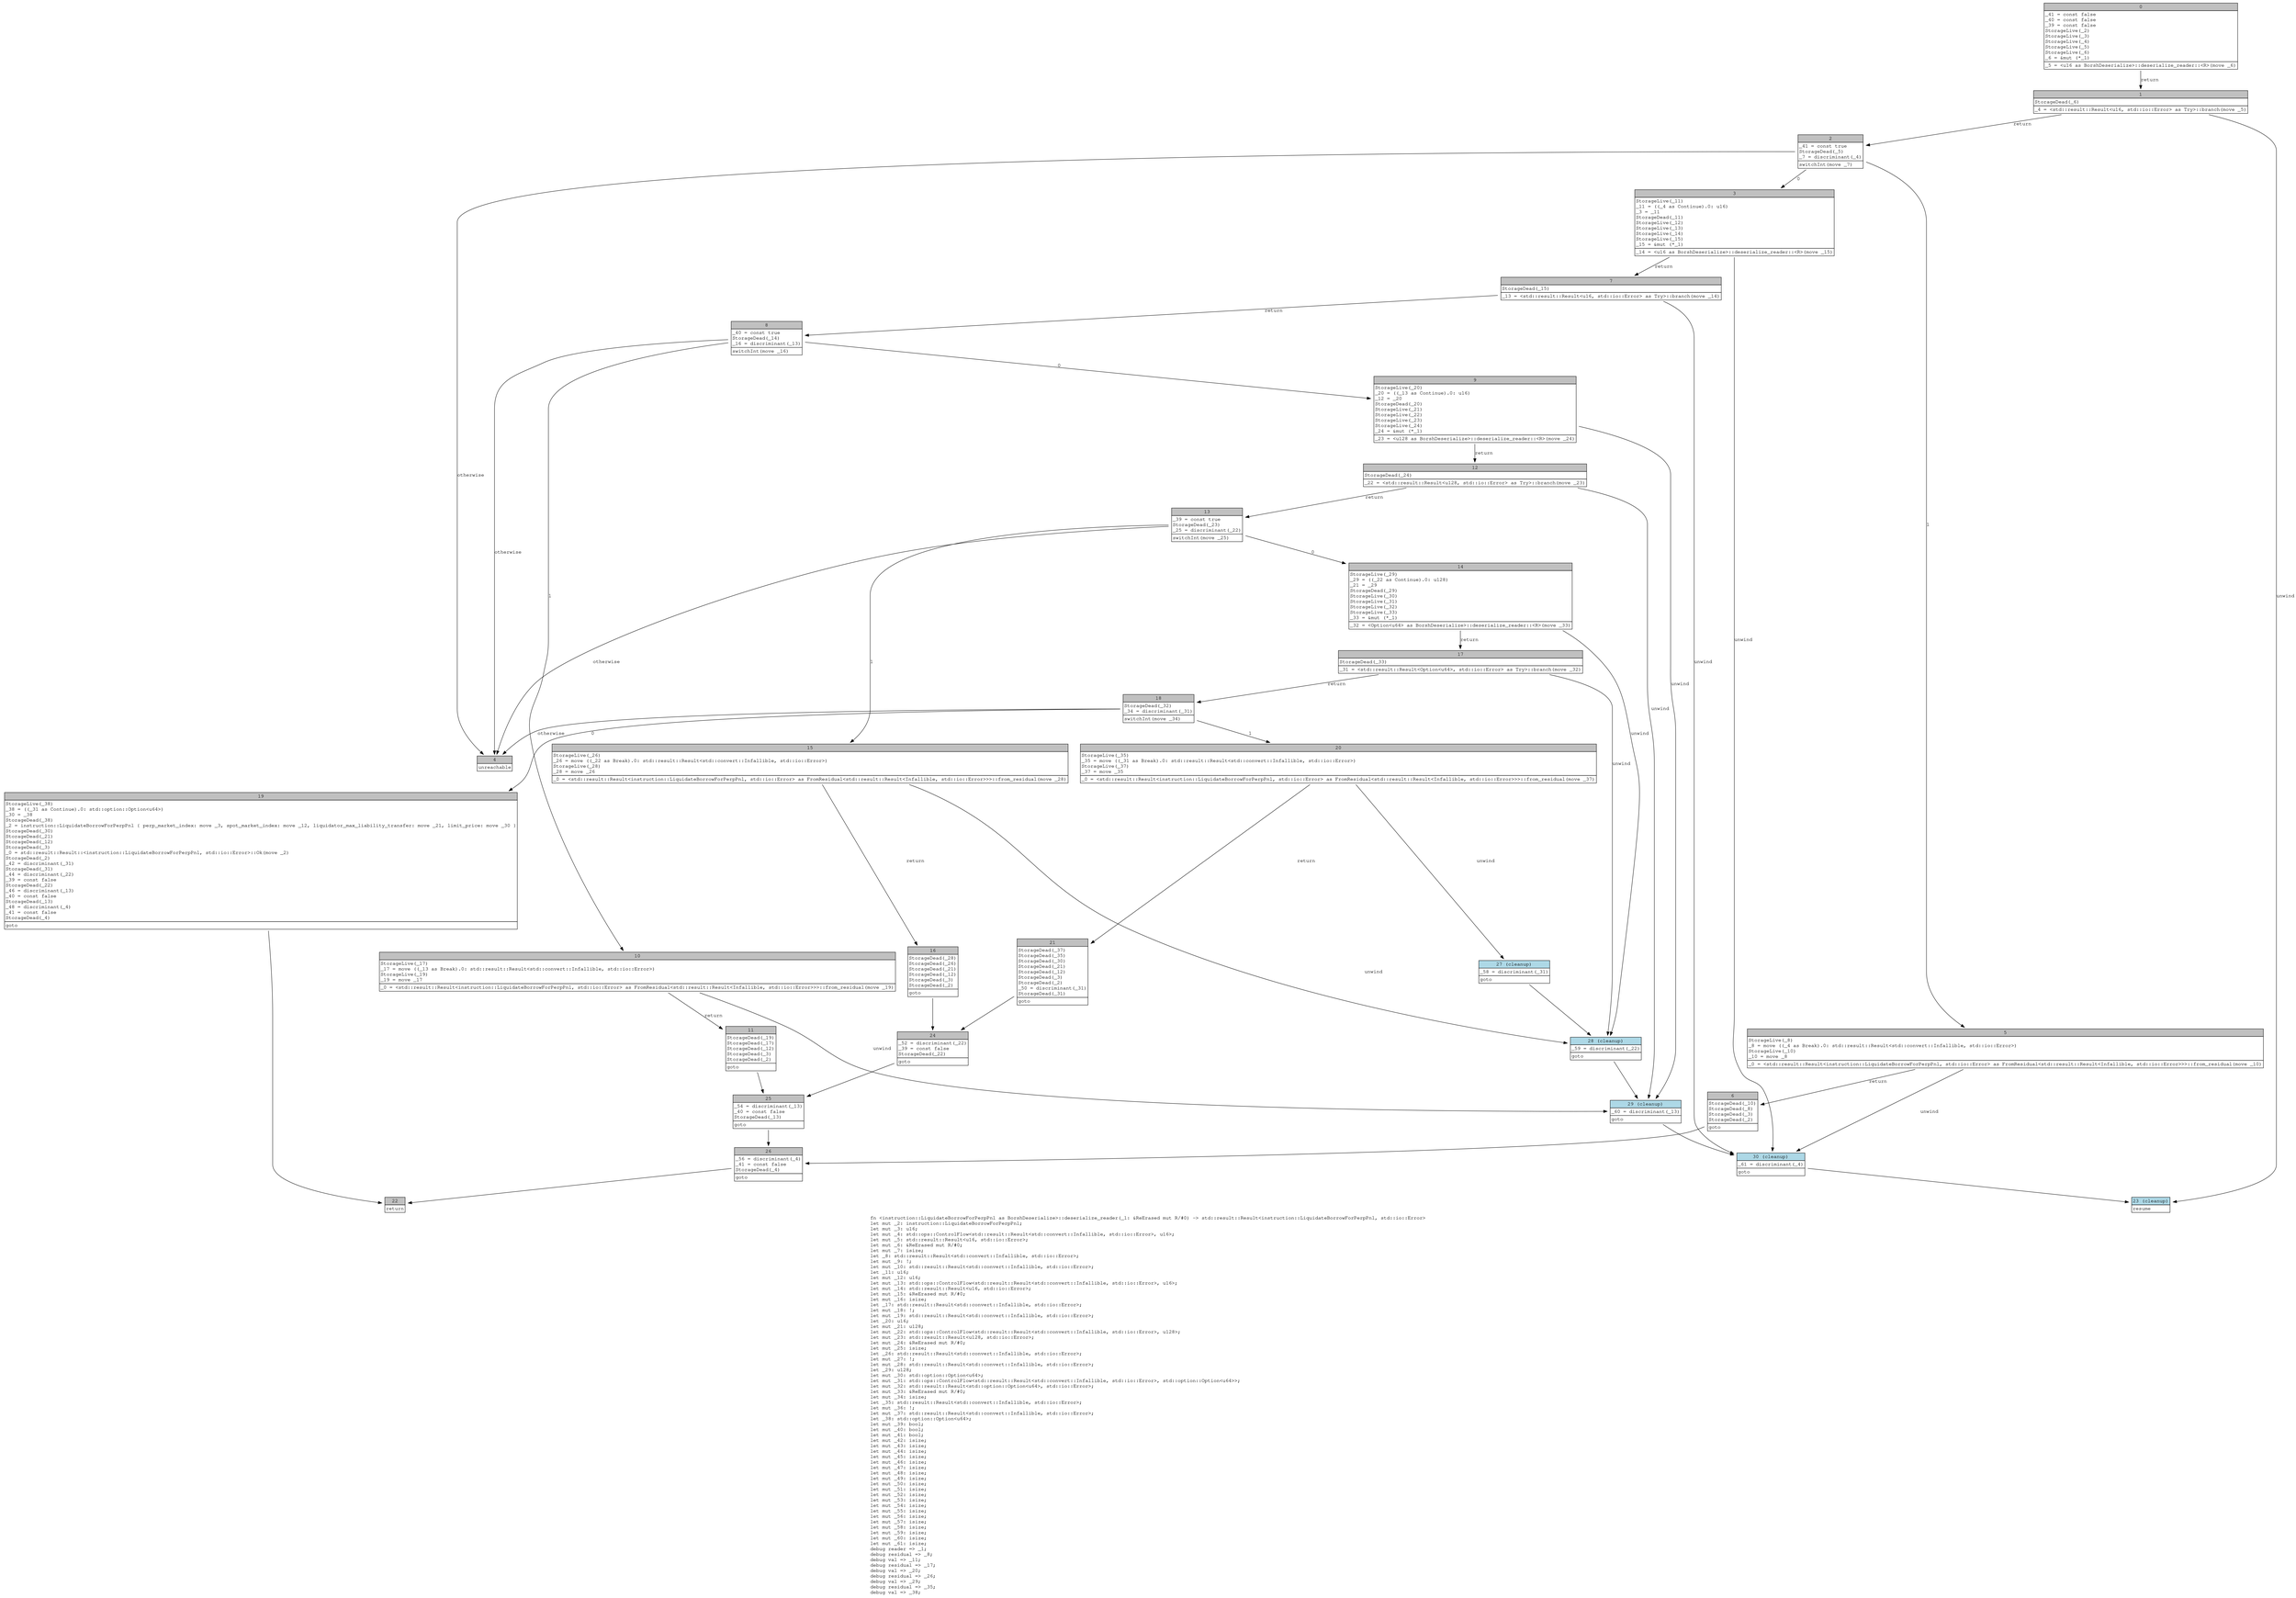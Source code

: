 digraph Mir_0_22782 {
    graph [fontname="Courier, monospace"];
    node [fontname="Courier, monospace"];
    edge [fontname="Courier, monospace"];
    label=<fn &lt;instruction::LiquidateBorrowForPerpPnl as BorshDeserialize&gt;::deserialize_reader(_1: &amp;ReErased mut R/#0) -&gt; std::result::Result&lt;instruction::LiquidateBorrowForPerpPnl, std::io::Error&gt;<br align="left"/>let mut _2: instruction::LiquidateBorrowForPerpPnl;<br align="left"/>let mut _3: u16;<br align="left"/>let mut _4: std::ops::ControlFlow&lt;std::result::Result&lt;std::convert::Infallible, std::io::Error&gt;, u16&gt;;<br align="left"/>let mut _5: std::result::Result&lt;u16, std::io::Error&gt;;<br align="left"/>let mut _6: &amp;ReErased mut R/#0;<br align="left"/>let mut _7: isize;<br align="left"/>let _8: std::result::Result&lt;std::convert::Infallible, std::io::Error&gt;;<br align="left"/>let mut _9: !;<br align="left"/>let mut _10: std::result::Result&lt;std::convert::Infallible, std::io::Error&gt;;<br align="left"/>let _11: u16;<br align="left"/>let mut _12: u16;<br align="left"/>let mut _13: std::ops::ControlFlow&lt;std::result::Result&lt;std::convert::Infallible, std::io::Error&gt;, u16&gt;;<br align="left"/>let mut _14: std::result::Result&lt;u16, std::io::Error&gt;;<br align="left"/>let mut _15: &amp;ReErased mut R/#0;<br align="left"/>let mut _16: isize;<br align="left"/>let _17: std::result::Result&lt;std::convert::Infallible, std::io::Error&gt;;<br align="left"/>let mut _18: !;<br align="left"/>let mut _19: std::result::Result&lt;std::convert::Infallible, std::io::Error&gt;;<br align="left"/>let _20: u16;<br align="left"/>let mut _21: u128;<br align="left"/>let mut _22: std::ops::ControlFlow&lt;std::result::Result&lt;std::convert::Infallible, std::io::Error&gt;, u128&gt;;<br align="left"/>let mut _23: std::result::Result&lt;u128, std::io::Error&gt;;<br align="left"/>let mut _24: &amp;ReErased mut R/#0;<br align="left"/>let mut _25: isize;<br align="left"/>let _26: std::result::Result&lt;std::convert::Infallible, std::io::Error&gt;;<br align="left"/>let mut _27: !;<br align="left"/>let mut _28: std::result::Result&lt;std::convert::Infallible, std::io::Error&gt;;<br align="left"/>let _29: u128;<br align="left"/>let mut _30: std::option::Option&lt;u64&gt;;<br align="left"/>let mut _31: std::ops::ControlFlow&lt;std::result::Result&lt;std::convert::Infallible, std::io::Error&gt;, std::option::Option&lt;u64&gt;&gt;;<br align="left"/>let mut _32: std::result::Result&lt;std::option::Option&lt;u64&gt;, std::io::Error&gt;;<br align="left"/>let mut _33: &amp;ReErased mut R/#0;<br align="left"/>let mut _34: isize;<br align="left"/>let _35: std::result::Result&lt;std::convert::Infallible, std::io::Error&gt;;<br align="left"/>let mut _36: !;<br align="left"/>let mut _37: std::result::Result&lt;std::convert::Infallible, std::io::Error&gt;;<br align="left"/>let _38: std::option::Option&lt;u64&gt;;<br align="left"/>let mut _39: bool;<br align="left"/>let mut _40: bool;<br align="left"/>let mut _41: bool;<br align="left"/>let mut _42: isize;<br align="left"/>let mut _43: isize;<br align="left"/>let mut _44: isize;<br align="left"/>let mut _45: isize;<br align="left"/>let mut _46: isize;<br align="left"/>let mut _47: isize;<br align="left"/>let mut _48: isize;<br align="left"/>let mut _49: isize;<br align="left"/>let mut _50: isize;<br align="left"/>let mut _51: isize;<br align="left"/>let mut _52: isize;<br align="left"/>let mut _53: isize;<br align="left"/>let mut _54: isize;<br align="left"/>let mut _55: isize;<br align="left"/>let mut _56: isize;<br align="left"/>let mut _57: isize;<br align="left"/>let mut _58: isize;<br align="left"/>let mut _59: isize;<br align="left"/>let mut _60: isize;<br align="left"/>let mut _61: isize;<br align="left"/>debug reader =&gt; _1;<br align="left"/>debug residual =&gt; _8;<br align="left"/>debug val =&gt; _11;<br align="left"/>debug residual =&gt; _17;<br align="left"/>debug val =&gt; _20;<br align="left"/>debug residual =&gt; _26;<br align="left"/>debug val =&gt; _29;<br align="left"/>debug residual =&gt; _35;<br align="left"/>debug val =&gt; _38;<br align="left"/>>;
    bb0__0_22782 [shape="none", label=<<table border="0" cellborder="1" cellspacing="0"><tr><td bgcolor="gray" align="center" colspan="1">0</td></tr><tr><td align="left" balign="left">_41 = const false<br/>_40 = const false<br/>_39 = const false<br/>StorageLive(_2)<br/>StorageLive(_3)<br/>StorageLive(_4)<br/>StorageLive(_5)<br/>StorageLive(_6)<br/>_6 = &amp;mut (*_1)<br/></td></tr><tr><td align="left">_5 = &lt;u16 as BorshDeserialize&gt;::deserialize_reader::&lt;R&gt;(move _6)</td></tr></table>>];
    bb1__0_22782 [shape="none", label=<<table border="0" cellborder="1" cellspacing="0"><tr><td bgcolor="gray" align="center" colspan="1">1</td></tr><tr><td align="left" balign="left">StorageDead(_6)<br/></td></tr><tr><td align="left">_4 = &lt;std::result::Result&lt;u16, std::io::Error&gt; as Try&gt;::branch(move _5)</td></tr></table>>];
    bb2__0_22782 [shape="none", label=<<table border="0" cellborder="1" cellspacing="0"><tr><td bgcolor="gray" align="center" colspan="1">2</td></tr><tr><td align="left" balign="left">_41 = const true<br/>StorageDead(_5)<br/>_7 = discriminant(_4)<br/></td></tr><tr><td align="left">switchInt(move _7)</td></tr></table>>];
    bb3__0_22782 [shape="none", label=<<table border="0" cellborder="1" cellspacing="0"><tr><td bgcolor="gray" align="center" colspan="1">3</td></tr><tr><td align="left" balign="left">StorageLive(_11)<br/>_11 = ((_4 as Continue).0: u16)<br/>_3 = _11<br/>StorageDead(_11)<br/>StorageLive(_12)<br/>StorageLive(_13)<br/>StorageLive(_14)<br/>StorageLive(_15)<br/>_15 = &amp;mut (*_1)<br/></td></tr><tr><td align="left">_14 = &lt;u16 as BorshDeserialize&gt;::deserialize_reader::&lt;R&gt;(move _15)</td></tr></table>>];
    bb4__0_22782 [shape="none", label=<<table border="0" cellborder="1" cellspacing="0"><tr><td bgcolor="gray" align="center" colspan="1">4</td></tr><tr><td align="left">unreachable</td></tr></table>>];
    bb5__0_22782 [shape="none", label=<<table border="0" cellborder="1" cellspacing="0"><tr><td bgcolor="gray" align="center" colspan="1">5</td></tr><tr><td align="left" balign="left">StorageLive(_8)<br/>_8 = move ((_4 as Break).0: std::result::Result&lt;std::convert::Infallible, std::io::Error&gt;)<br/>StorageLive(_10)<br/>_10 = move _8<br/></td></tr><tr><td align="left">_0 = &lt;std::result::Result&lt;instruction::LiquidateBorrowForPerpPnl, std::io::Error&gt; as FromResidual&lt;std::result::Result&lt;Infallible, std::io::Error&gt;&gt;&gt;::from_residual(move _10)</td></tr></table>>];
    bb6__0_22782 [shape="none", label=<<table border="0" cellborder="1" cellspacing="0"><tr><td bgcolor="gray" align="center" colspan="1">6</td></tr><tr><td align="left" balign="left">StorageDead(_10)<br/>StorageDead(_8)<br/>StorageDead(_3)<br/>StorageDead(_2)<br/></td></tr><tr><td align="left">goto</td></tr></table>>];
    bb7__0_22782 [shape="none", label=<<table border="0" cellborder="1" cellspacing="0"><tr><td bgcolor="gray" align="center" colspan="1">7</td></tr><tr><td align="left" balign="left">StorageDead(_15)<br/></td></tr><tr><td align="left">_13 = &lt;std::result::Result&lt;u16, std::io::Error&gt; as Try&gt;::branch(move _14)</td></tr></table>>];
    bb8__0_22782 [shape="none", label=<<table border="0" cellborder="1" cellspacing="0"><tr><td bgcolor="gray" align="center" colspan="1">8</td></tr><tr><td align="left" balign="left">_40 = const true<br/>StorageDead(_14)<br/>_16 = discriminant(_13)<br/></td></tr><tr><td align="left">switchInt(move _16)</td></tr></table>>];
    bb9__0_22782 [shape="none", label=<<table border="0" cellborder="1" cellspacing="0"><tr><td bgcolor="gray" align="center" colspan="1">9</td></tr><tr><td align="left" balign="left">StorageLive(_20)<br/>_20 = ((_13 as Continue).0: u16)<br/>_12 = _20<br/>StorageDead(_20)<br/>StorageLive(_21)<br/>StorageLive(_22)<br/>StorageLive(_23)<br/>StorageLive(_24)<br/>_24 = &amp;mut (*_1)<br/></td></tr><tr><td align="left">_23 = &lt;u128 as BorshDeserialize&gt;::deserialize_reader::&lt;R&gt;(move _24)</td></tr></table>>];
    bb10__0_22782 [shape="none", label=<<table border="0" cellborder="1" cellspacing="0"><tr><td bgcolor="gray" align="center" colspan="1">10</td></tr><tr><td align="left" balign="left">StorageLive(_17)<br/>_17 = move ((_13 as Break).0: std::result::Result&lt;std::convert::Infallible, std::io::Error&gt;)<br/>StorageLive(_19)<br/>_19 = move _17<br/></td></tr><tr><td align="left">_0 = &lt;std::result::Result&lt;instruction::LiquidateBorrowForPerpPnl, std::io::Error&gt; as FromResidual&lt;std::result::Result&lt;Infallible, std::io::Error&gt;&gt;&gt;::from_residual(move _19)</td></tr></table>>];
    bb11__0_22782 [shape="none", label=<<table border="0" cellborder="1" cellspacing="0"><tr><td bgcolor="gray" align="center" colspan="1">11</td></tr><tr><td align="left" balign="left">StorageDead(_19)<br/>StorageDead(_17)<br/>StorageDead(_12)<br/>StorageDead(_3)<br/>StorageDead(_2)<br/></td></tr><tr><td align="left">goto</td></tr></table>>];
    bb12__0_22782 [shape="none", label=<<table border="0" cellborder="1" cellspacing="0"><tr><td bgcolor="gray" align="center" colspan="1">12</td></tr><tr><td align="left" balign="left">StorageDead(_24)<br/></td></tr><tr><td align="left">_22 = &lt;std::result::Result&lt;u128, std::io::Error&gt; as Try&gt;::branch(move _23)</td></tr></table>>];
    bb13__0_22782 [shape="none", label=<<table border="0" cellborder="1" cellspacing="0"><tr><td bgcolor="gray" align="center" colspan="1">13</td></tr><tr><td align="left" balign="left">_39 = const true<br/>StorageDead(_23)<br/>_25 = discriminant(_22)<br/></td></tr><tr><td align="left">switchInt(move _25)</td></tr></table>>];
    bb14__0_22782 [shape="none", label=<<table border="0" cellborder="1" cellspacing="0"><tr><td bgcolor="gray" align="center" colspan="1">14</td></tr><tr><td align="left" balign="left">StorageLive(_29)<br/>_29 = ((_22 as Continue).0: u128)<br/>_21 = _29<br/>StorageDead(_29)<br/>StorageLive(_30)<br/>StorageLive(_31)<br/>StorageLive(_32)<br/>StorageLive(_33)<br/>_33 = &amp;mut (*_1)<br/></td></tr><tr><td align="left">_32 = &lt;Option&lt;u64&gt; as BorshDeserialize&gt;::deserialize_reader::&lt;R&gt;(move _33)</td></tr></table>>];
    bb15__0_22782 [shape="none", label=<<table border="0" cellborder="1" cellspacing="0"><tr><td bgcolor="gray" align="center" colspan="1">15</td></tr><tr><td align="left" balign="left">StorageLive(_26)<br/>_26 = move ((_22 as Break).0: std::result::Result&lt;std::convert::Infallible, std::io::Error&gt;)<br/>StorageLive(_28)<br/>_28 = move _26<br/></td></tr><tr><td align="left">_0 = &lt;std::result::Result&lt;instruction::LiquidateBorrowForPerpPnl, std::io::Error&gt; as FromResidual&lt;std::result::Result&lt;Infallible, std::io::Error&gt;&gt;&gt;::from_residual(move _28)</td></tr></table>>];
    bb16__0_22782 [shape="none", label=<<table border="0" cellborder="1" cellspacing="0"><tr><td bgcolor="gray" align="center" colspan="1">16</td></tr><tr><td align="left" balign="left">StorageDead(_28)<br/>StorageDead(_26)<br/>StorageDead(_21)<br/>StorageDead(_12)<br/>StorageDead(_3)<br/>StorageDead(_2)<br/></td></tr><tr><td align="left">goto</td></tr></table>>];
    bb17__0_22782 [shape="none", label=<<table border="0" cellborder="1" cellspacing="0"><tr><td bgcolor="gray" align="center" colspan="1">17</td></tr><tr><td align="left" balign="left">StorageDead(_33)<br/></td></tr><tr><td align="left">_31 = &lt;std::result::Result&lt;Option&lt;u64&gt;, std::io::Error&gt; as Try&gt;::branch(move _32)</td></tr></table>>];
    bb18__0_22782 [shape="none", label=<<table border="0" cellborder="1" cellspacing="0"><tr><td bgcolor="gray" align="center" colspan="1">18</td></tr><tr><td align="left" balign="left">StorageDead(_32)<br/>_34 = discriminant(_31)<br/></td></tr><tr><td align="left">switchInt(move _34)</td></tr></table>>];
    bb19__0_22782 [shape="none", label=<<table border="0" cellborder="1" cellspacing="0"><tr><td bgcolor="gray" align="center" colspan="1">19</td></tr><tr><td align="left" balign="left">StorageLive(_38)<br/>_38 = ((_31 as Continue).0: std::option::Option&lt;u64&gt;)<br/>_30 = _38<br/>StorageDead(_38)<br/>_2 = instruction::LiquidateBorrowForPerpPnl { perp_market_index: move _3, spot_market_index: move _12, liquidator_max_liability_transfer: move _21, limit_price: move _30 }<br/>StorageDead(_30)<br/>StorageDead(_21)<br/>StorageDead(_12)<br/>StorageDead(_3)<br/>_0 = std::result::Result::&lt;instruction::LiquidateBorrowForPerpPnl, std::io::Error&gt;::Ok(move _2)<br/>StorageDead(_2)<br/>_42 = discriminant(_31)<br/>StorageDead(_31)<br/>_44 = discriminant(_22)<br/>_39 = const false<br/>StorageDead(_22)<br/>_46 = discriminant(_13)<br/>_40 = const false<br/>StorageDead(_13)<br/>_48 = discriminant(_4)<br/>_41 = const false<br/>StorageDead(_4)<br/></td></tr><tr><td align="left">goto</td></tr></table>>];
    bb20__0_22782 [shape="none", label=<<table border="0" cellborder="1" cellspacing="0"><tr><td bgcolor="gray" align="center" colspan="1">20</td></tr><tr><td align="left" balign="left">StorageLive(_35)<br/>_35 = move ((_31 as Break).0: std::result::Result&lt;std::convert::Infallible, std::io::Error&gt;)<br/>StorageLive(_37)<br/>_37 = move _35<br/></td></tr><tr><td align="left">_0 = &lt;std::result::Result&lt;instruction::LiquidateBorrowForPerpPnl, std::io::Error&gt; as FromResidual&lt;std::result::Result&lt;Infallible, std::io::Error&gt;&gt;&gt;::from_residual(move _37)</td></tr></table>>];
    bb21__0_22782 [shape="none", label=<<table border="0" cellborder="1" cellspacing="0"><tr><td bgcolor="gray" align="center" colspan="1">21</td></tr><tr><td align="left" balign="left">StorageDead(_37)<br/>StorageDead(_35)<br/>StorageDead(_30)<br/>StorageDead(_21)<br/>StorageDead(_12)<br/>StorageDead(_3)<br/>StorageDead(_2)<br/>_50 = discriminant(_31)<br/>StorageDead(_31)<br/></td></tr><tr><td align="left">goto</td></tr></table>>];
    bb22__0_22782 [shape="none", label=<<table border="0" cellborder="1" cellspacing="0"><tr><td bgcolor="gray" align="center" colspan="1">22</td></tr><tr><td align="left">return</td></tr></table>>];
    bb23__0_22782 [shape="none", label=<<table border="0" cellborder="1" cellspacing="0"><tr><td bgcolor="lightblue" align="center" colspan="1">23 (cleanup)</td></tr><tr><td align="left">resume</td></tr></table>>];
    bb24__0_22782 [shape="none", label=<<table border="0" cellborder="1" cellspacing="0"><tr><td bgcolor="gray" align="center" colspan="1">24</td></tr><tr><td align="left" balign="left">_52 = discriminant(_22)<br/>_39 = const false<br/>StorageDead(_22)<br/></td></tr><tr><td align="left">goto</td></tr></table>>];
    bb25__0_22782 [shape="none", label=<<table border="0" cellborder="1" cellspacing="0"><tr><td bgcolor="gray" align="center" colspan="1">25</td></tr><tr><td align="left" balign="left">_54 = discriminant(_13)<br/>_40 = const false<br/>StorageDead(_13)<br/></td></tr><tr><td align="left">goto</td></tr></table>>];
    bb26__0_22782 [shape="none", label=<<table border="0" cellborder="1" cellspacing="0"><tr><td bgcolor="gray" align="center" colspan="1">26</td></tr><tr><td align="left" balign="left">_56 = discriminant(_4)<br/>_41 = const false<br/>StorageDead(_4)<br/></td></tr><tr><td align="left">goto</td></tr></table>>];
    bb27__0_22782 [shape="none", label=<<table border="0" cellborder="1" cellspacing="0"><tr><td bgcolor="lightblue" align="center" colspan="1">27 (cleanup)</td></tr><tr><td align="left" balign="left">_58 = discriminant(_31)<br/></td></tr><tr><td align="left">goto</td></tr></table>>];
    bb28__0_22782 [shape="none", label=<<table border="0" cellborder="1" cellspacing="0"><tr><td bgcolor="lightblue" align="center" colspan="1">28 (cleanup)</td></tr><tr><td align="left" balign="left">_59 = discriminant(_22)<br/></td></tr><tr><td align="left">goto</td></tr></table>>];
    bb29__0_22782 [shape="none", label=<<table border="0" cellborder="1" cellspacing="0"><tr><td bgcolor="lightblue" align="center" colspan="1">29 (cleanup)</td></tr><tr><td align="left" balign="left">_60 = discriminant(_13)<br/></td></tr><tr><td align="left">goto</td></tr></table>>];
    bb30__0_22782 [shape="none", label=<<table border="0" cellborder="1" cellspacing="0"><tr><td bgcolor="lightblue" align="center" colspan="1">30 (cleanup)</td></tr><tr><td align="left" balign="left">_61 = discriminant(_4)<br/></td></tr><tr><td align="left">goto</td></tr></table>>];
    bb0__0_22782 -> bb1__0_22782 [label="return"];
    bb1__0_22782 -> bb2__0_22782 [label="return"];
    bb1__0_22782 -> bb23__0_22782 [label="unwind"];
    bb2__0_22782 -> bb3__0_22782 [label="0"];
    bb2__0_22782 -> bb5__0_22782 [label="1"];
    bb2__0_22782 -> bb4__0_22782 [label="otherwise"];
    bb3__0_22782 -> bb7__0_22782 [label="return"];
    bb3__0_22782 -> bb30__0_22782 [label="unwind"];
    bb5__0_22782 -> bb6__0_22782 [label="return"];
    bb5__0_22782 -> bb30__0_22782 [label="unwind"];
    bb6__0_22782 -> bb26__0_22782 [label=""];
    bb7__0_22782 -> bb8__0_22782 [label="return"];
    bb7__0_22782 -> bb30__0_22782 [label="unwind"];
    bb8__0_22782 -> bb9__0_22782 [label="0"];
    bb8__0_22782 -> bb10__0_22782 [label="1"];
    bb8__0_22782 -> bb4__0_22782 [label="otherwise"];
    bb9__0_22782 -> bb12__0_22782 [label="return"];
    bb9__0_22782 -> bb29__0_22782 [label="unwind"];
    bb10__0_22782 -> bb11__0_22782 [label="return"];
    bb10__0_22782 -> bb29__0_22782 [label="unwind"];
    bb11__0_22782 -> bb25__0_22782 [label=""];
    bb12__0_22782 -> bb13__0_22782 [label="return"];
    bb12__0_22782 -> bb29__0_22782 [label="unwind"];
    bb13__0_22782 -> bb14__0_22782 [label="0"];
    bb13__0_22782 -> bb15__0_22782 [label="1"];
    bb13__0_22782 -> bb4__0_22782 [label="otherwise"];
    bb14__0_22782 -> bb17__0_22782 [label="return"];
    bb14__0_22782 -> bb28__0_22782 [label="unwind"];
    bb15__0_22782 -> bb16__0_22782 [label="return"];
    bb15__0_22782 -> bb28__0_22782 [label="unwind"];
    bb16__0_22782 -> bb24__0_22782 [label=""];
    bb17__0_22782 -> bb18__0_22782 [label="return"];
    bb17__0_22782 -> bb28__0_22782 [label="unwind"];
    bb18__0_22782 -> bb19__0_22782 [label="0"];
    bb18__0_22782 -> bb20__0_22782 [label="1"];
    bb18__0_22782 -> bb4__0_22782 [label="otherwise"];
    bb19__0_22782 -> bb22__0_22782 [label=""];
    bb20__0_22782 -> bb21__0_22782 [label="return"];
    bb20__0_22782 -> bb27__0_22782 [label="unwind"];
    bb21__0_22782 -> bb24__0_22782 [label=""];
    bb24__0_22782 -> bb25__0_22782 [label=""];
    bb25__0_22782 -> bb26__0_22782 [label=""];
    bb26__0_22782 -> bb22__0_22782 [label=""];
    bb27__0_22782 -> bb28__0_22782 [label=""];
    bb28__0_22782 -> bb29__0_22782 [label=""];
    bb29__0_22782 -> bb30__0_22782 [label=""];
    bb30__0_22782 -> bb23__0_22782 [label=""];
}
